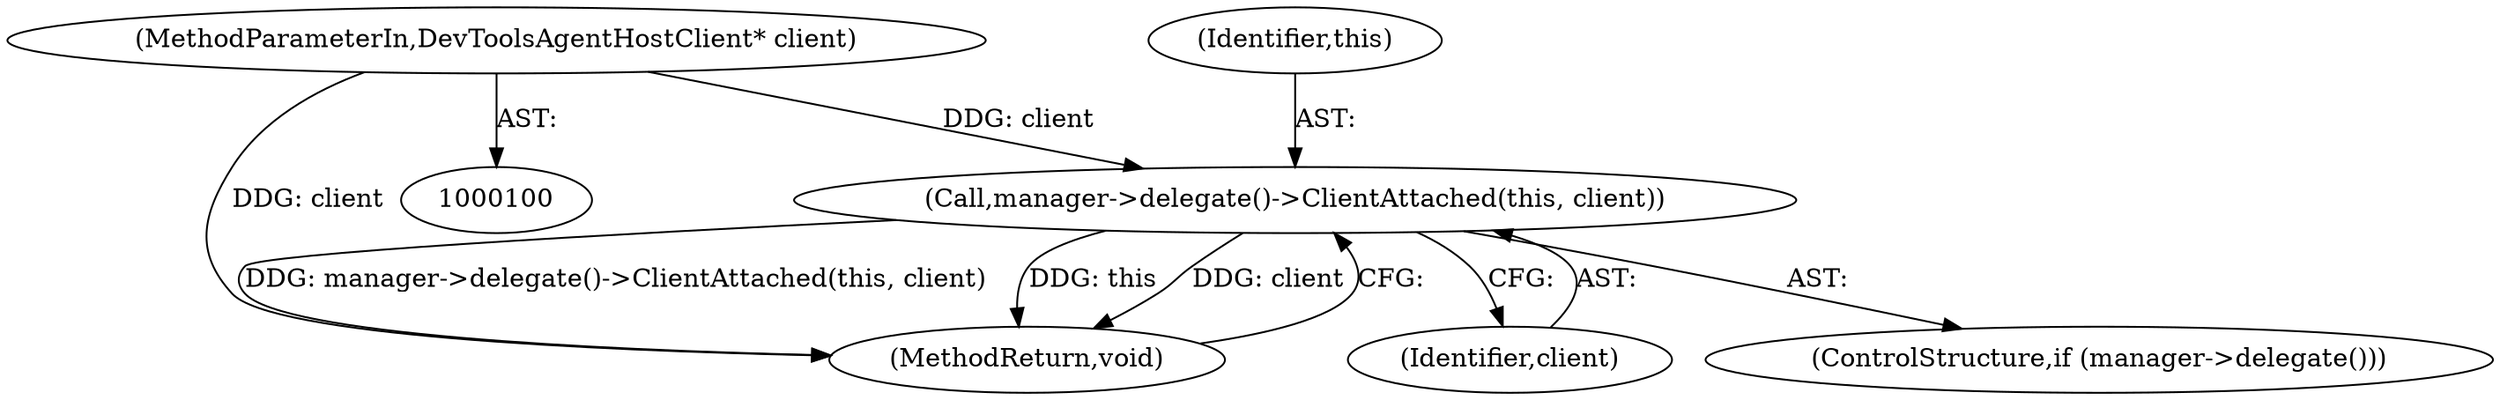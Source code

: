 digraph "0_Chrome_2aec794f26098c7a361c27d7c8f57119631cca8a_9@pointer" {
"1000101" [label="(MethodParameterIn,DevToolsAgentHostClient* client)"];
"1000126" [label="(Call,manager->delegate()->ClientAttached(this, client))"];
"1000124" [label="(ControlStructure,if (manager->delegate()))"];
"1000101" [label="(MethodParameterIn,DevToolsAgentHostClient* client)"];
"1000127" [label="(Identifier,this)"];
"1000126" [label="(Call,manager->delegate()->ClientAttached(this, client))"];
"1000129" [label="(MethodReturn,void)"];
"1000128" [label="(Identifier,client)"];
"1000101" -> "1000100"  [label="AST: "];
"1000101" -> "1000129"  [label="DDG: client"];
"1000101" -> "1000126"  [label="DDG: client"];
"1000126" -> "1000124"  [label="AST: "];
"1000126" -> "1000128"  [label="CFG: "];
"1000127" -> "1000126"  [label="AST: "];
"1000128" -> "1000126"  [label="AST: "];
"1000129" -> "1000126"  [label="CFG: "];
"1000126" -> "1000129"  [label="DDG: manager->delegate()->ClientAttached(this, client)"];
"1000126" -> "1000129"  [label="DDG: this"];
"1000126" -> "1000129"  [label="DDG: client"];
}
